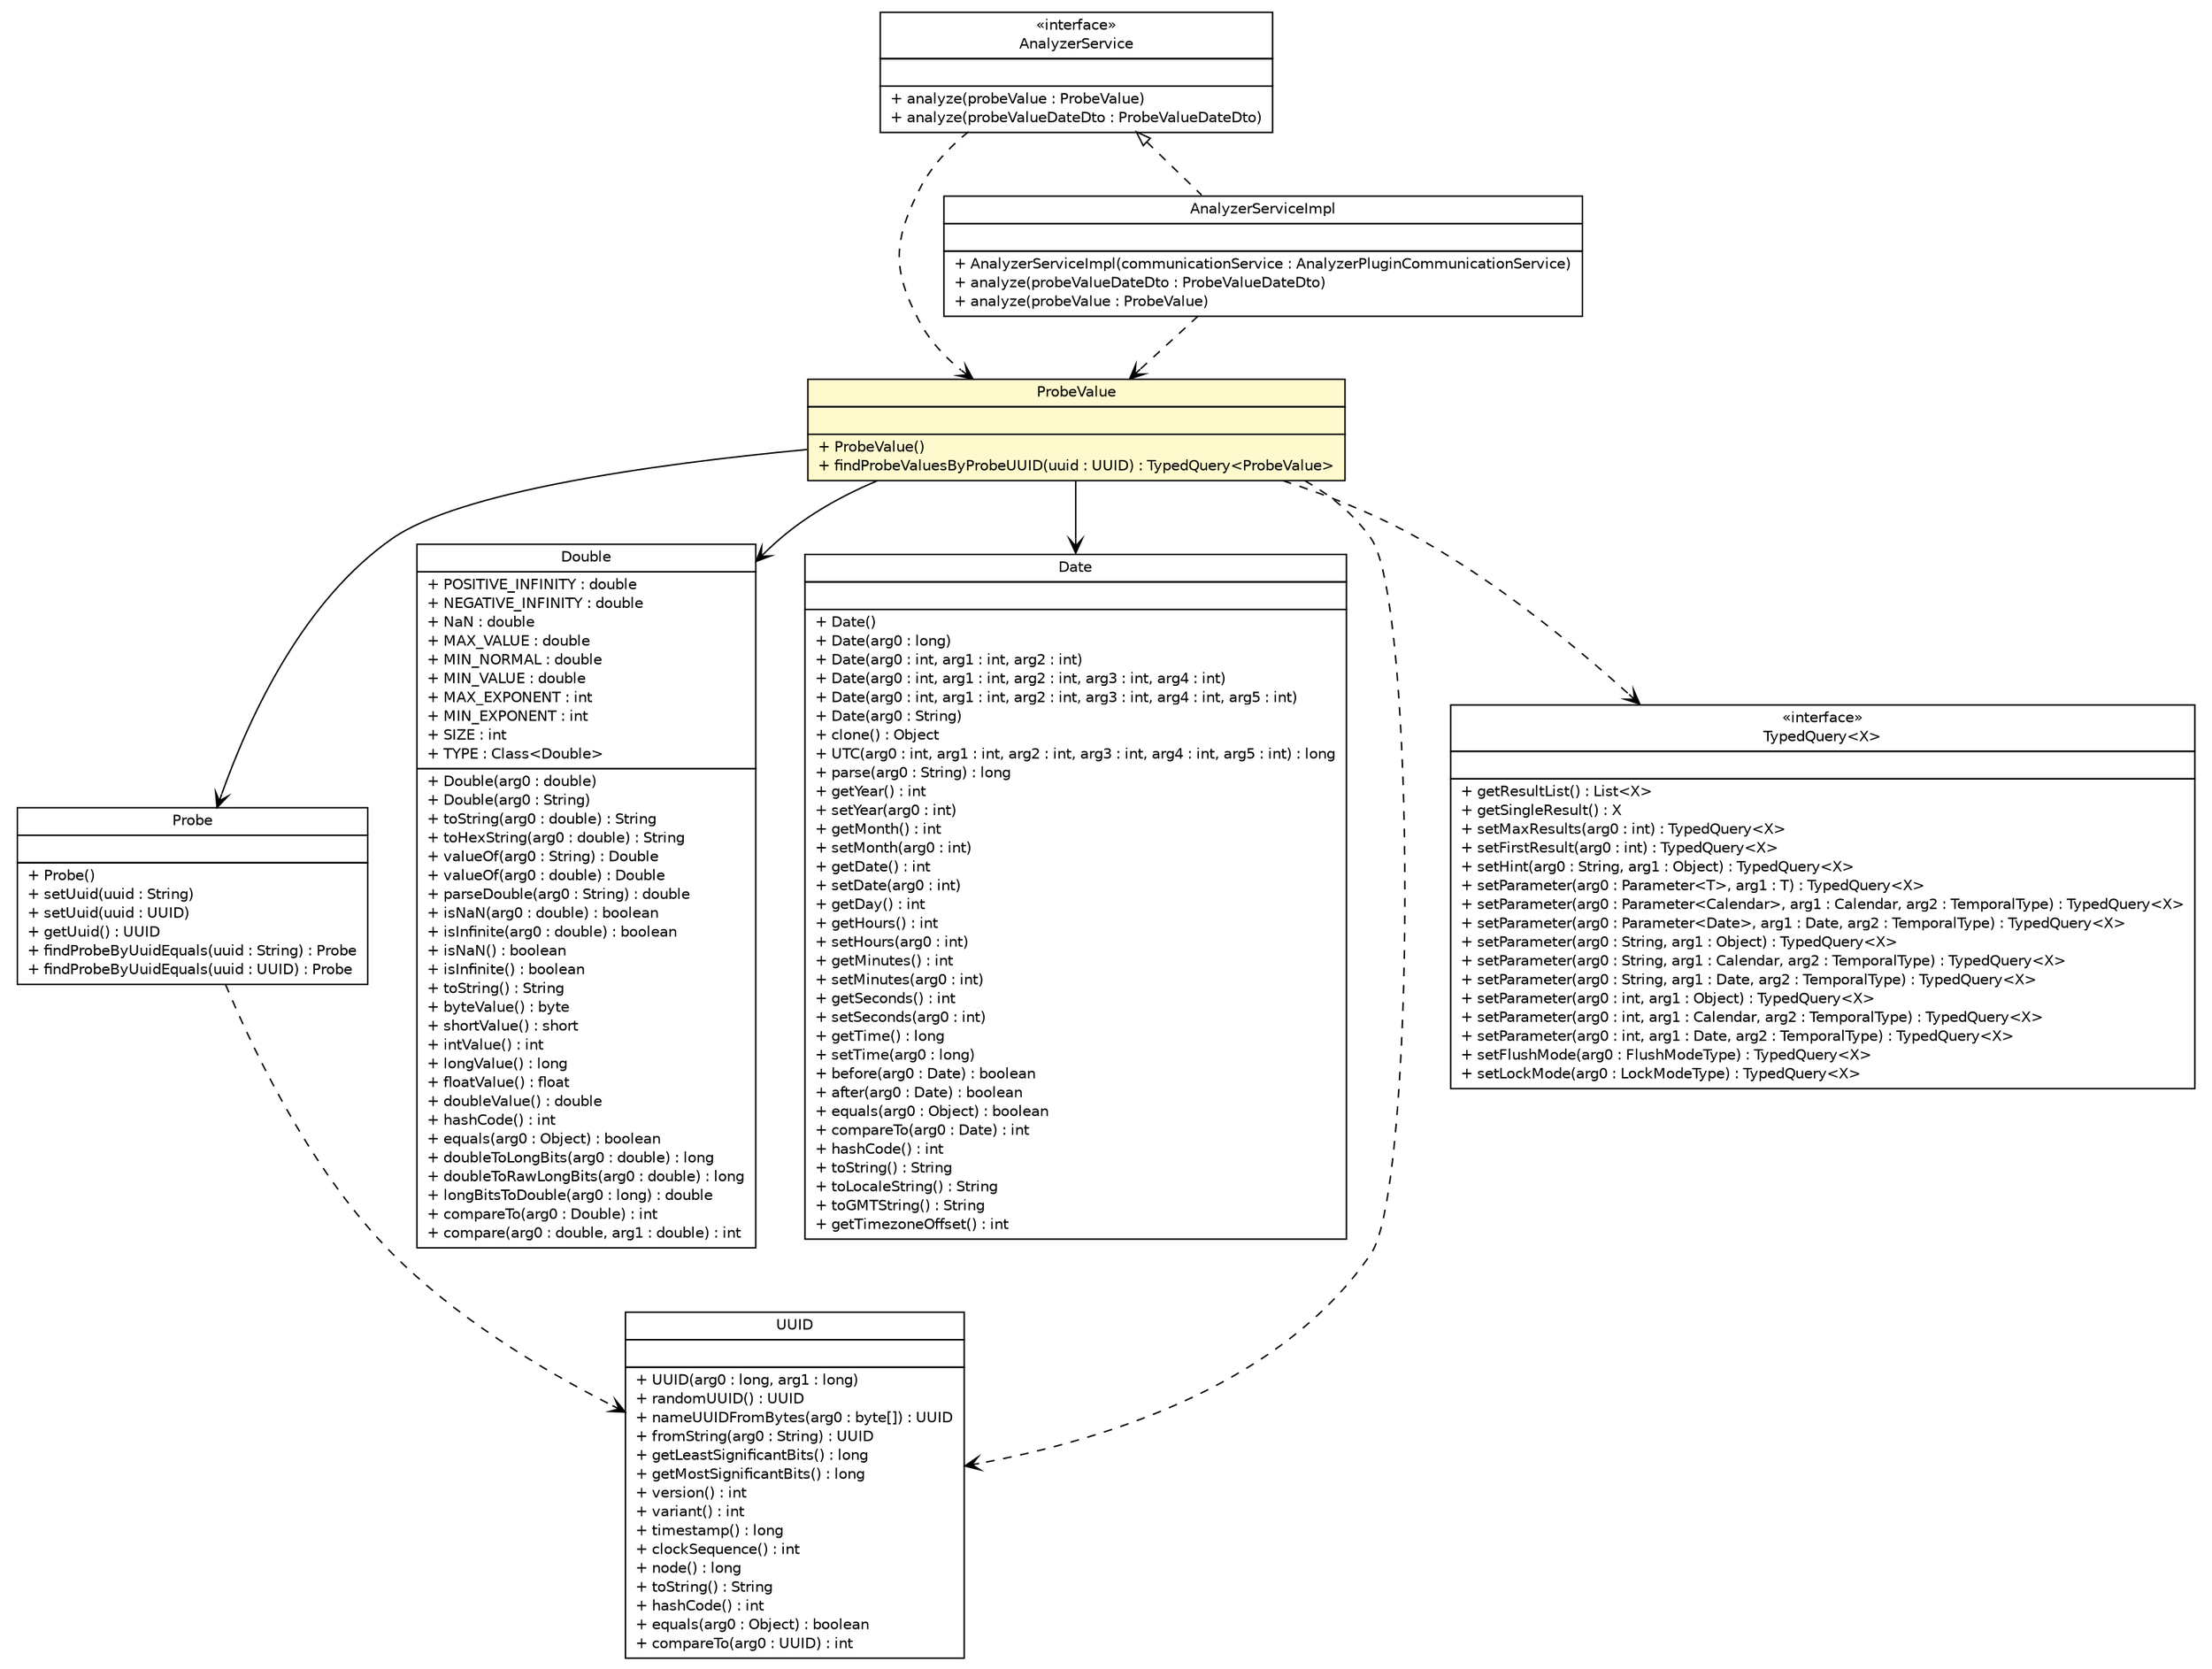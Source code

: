 #!/usr/local/bin/dot
#
# Class diagram 
# Generated by UMLGraph version 5.1 (http://www.umlgraph.org/)
#

digraph G {
	edge [fontname="Helvetica",fontsize=10,labelfontname="Helvetica",labelfontsize=10];
	node [fontname="Helvetica",fontsize=10,shape=plaintext];
	nodesep=0.25;
	ranksep=0.5;
	// net.sereneproject.collector.domain.ProbeValue
	c839 [label=<<table title="net.sereneproject.collector.domain.ProbeValue" border="0" cellborder="1" cellspacing="0" cellpadding="2" port="p" bgcolor="lemonChiffon" href="./ProbeValue.html">
		<tr><td><table border="0" cellspacing="0" cellpadding="1">
<tr><td align="center" balign="center"> ProbeValue </td></tr>
		</table></td></tr>
		<tr><td><table border="0" cellspacing="0" cellpadding="1">
<tr><td align="left" balign="left">  </td></tr>
		</table></td></tr>
		<tr><td><table border="0" cellspacing="0" cellpadding="1">
<tr><td align="left" balign="left"> + ProbeValue() </td></tr>
<tr><td align="left" balign="left"> + findProbeValuesByProbeUUID(uuid : UUID) : TypedQuery&lt;ProbeValue&gt; </td></tr>
		</table></td></tr>
		</table>>, fontname="Helvetica", fontcolor="black", fontsize=10.0];
	// net.sereneproject.collector.domain.Probe
	c840 [label=<<table title="net.sereneproject.collector.domain.Probe" border="0" cellborder="1" cellspacing="0" cellpadding="2" port="p" href="./Probe.html">
		<tr><td><table border="0" cellspacing="0" cellpadding="1">
<tr><td align="center" balign="center"> Probe </td></tr>
		</table></td></tr>
		<tr><td><table border="0" cellspacing="0" cellpadding="1">
<tr><td align="left" balign="left">  </td></tr>
		</table></td></tr>
		<tr><td><table border="0" cellspacing="0" cellpadding="1">
<tr><td align="left" balign="left"> + Probe() </td></tr>
<tr><td align="left" balign="left"> + setUuid(uuid : String) </td></tr>
<tr><td align="left" balign="left"> + setUuid(uuid : UUID) </td></tr>
<tr><td align="left" balign="left"> + getUuid() : UUID </td></tr>
<tr><td align="left" balign="left"> + findProbeByUuidEquals(uuid : String) : Probe </td></tr>
<tr><td align="left" balign="left"> + findProbeByUuidEquals(uuid : UUID) : Probe </td></tr>
		</table></td></tr>
		</table>>, fontname="Helvetica", fontcolor="black", fontsize=10.0];
	// net.sereneproject.collector.service.AnalyzerService
	c848 [label=<<table title="net.sereneproject.collector.service.AnalyzerService" border="0" cellborder="1" cellspacing="0" cellpadding="2" port="p" href="../service/AnalyzerService.html">
		<tr><td><table border="0" cellspacing="0" cellpadding="1">
<tr><td align="center" balign="center"> &#171;interface&#187; </td></tr>
<tr><td align="center" balign="center"> AnalyzerService </td></tr>
		</table></td></tr>
		<tr><td><table border="0" cellspacing="0" cellpadding="1">
<tr><td align="left" balign="left">  </td></tr>
		</table></td></tr>
		<tr><td><table border="0" cellspacing="0" cellpadding="1">
<tr><td align="left" balign="left"> + analyze(probeValue : ProbeValue) </td></tr>
<tr><td align="left" balign="left"> + analyze(probeValueDateDto : ProbeValueDateDto) </td></tr>
		</table></td></tr>
		</table>>, fontname="Helvetica", fontcolor="black", fontsize=10.0];
	// net.sereneproject.collector.service.impl.AnalyzerServiceImpl
	c850 [label=<<table title="net.sereneproject.collector.service.impl.AnalyzerServiceImpl" border="0" cellborder="1" cellspacing="0" cellpadding="2" port="p" href="../service/impl/AnalyzerServiceImpl.html">
		<tr><td><table border="0" cellspacing="0" cellpadding="1">
<tr><td align="center" balign="center"> AnalyzerServiceImpl </td></tr>
		</table></td></tr>
		<tr><td><table border="0" cellspacing="0" cellpadding="1">
<tr><td align="left" balign="left">  </td></tr>
		</table></td></tr>
		<tr><td><table border="0" cellspacing="0" cellpadding="1">
<tr><td align="left" balign="left"> + AnalyzerServiceImpl(communicationService : AnalyzerPluginCommunicationService) </td></tr>
<tr><td align="left" balign="left"> + analyze(probeValueDateDto : ProbeValueDateDto) </td></tr>
<tr><td align="left" balign="left"> + analyze(probeValue : ProbeValue) </td></tr>
		</table></td></tr>
		</table>>, fontname="Helvetica", fontcolor="black", fontsize=10.0];
	//net.sereneproject.collector.service.impl.AnalyzerServiceImpl implements net.sereneproject.collector.service.AnalyzerService
	c848:p -> c850:p [dir=back,arrowtail=empty,style=dashed];
	// net.sereneproject.collector.domain.ProbeValue NAVASSOC java.lang.Double
	c839:p -> c852:p [taillabel="", label="", headlabel="", fontname="Helvetica", fontcolor="black", fontsize=10.0, color="black", arrowhead=open];
	// net.sereneproject.collector.domain.ProbeValue NAVASSOC java.util.Date
	c839:p -> c853:p [taillabel="", label="", headlabel="", fontname="Helvetica", fontcolor="black", fontsize=10.0, color="black", arrowhead=open];
	// net.sereneproject.collector.domain.ProbeValue NAVASSOC net.sereneproject.collector.domain.Probe
	c839:p -> c840:p [taillabel="", label="", headlabel="", fontname="Helvetica", fontcolor="black", fontsize=10.0, color="black", arrowhead=open];
	// net.sereneproject.collector.domain.ProbeValue DEPEND java.util.UUID
	c839:p -> c854:p [taillabel="", label="", headlabel="", fontname="Helvetica", fontcolor="black", fontsize=10.0, color="black", arrowhead=open, style=dashed];
	// net.sereneproject.collector.domain.ProbeValue DEPEND javax.persistence.TypedQuery<X>
	c839:p -> c857:p [taillabel="", label="", headlabel="", fontname="Helvetica", fontcolor="black", fontsize=10.0, color="black", arrowhead=open, style=dashed];
	// net.sereneproject.collector.domain.Probe DEPEND java.util.UUID
	c840:p -> c854:p [taillabel="", label="", headlabel="", fontname="Helvetica", fontcolor="black", fontsize=10.0, color="black", arrowhead=open, style=dashed];
	// net.sereneproject.collector.service.AnalyzerService DEPEND net.sereneproject.collector.domain.ProbeValue
	c848:p -> c839:p [taillabel="", label="", headlabel="", fontname="Helvetica", fontcolor="black", fontsize=10.0, color="black", arrowhead=open, style=dashed];
	// net.sereneproject.collector.service.impl.AnalyzerServiceImpl DEPEND net.sereneproject.collector.domain.ProbeValue
	c850:p -> c839:p [taillabel="", label="", headlabel="", fontname="Helvetica", fontcolor="black", fontsize=10.0, color="black", arrowhead=open, style=dashed];
	// java.lang.Double
	c852 [label=<<table title="java.lang.Double" border="0" cellborder="1" cellspacing="0" cellpadding="2" port="p" href="http://java.sun.com/j2se/1.4.2/docs/api/java/lang/Double.html">
		<tr><td><table border="0" cellspacing="0" cellpadding="1">
<tr><td align="center" balign="center"> Double </td></tr>
		</table></td></tr>
		<tr><td><table border="0" cellspacing="0" cellpadding="1">
<tr><td align="left" balign="left"> + POSITIVE_INFINITY : double </td></tr>
<tr><td align="left" balign="left"> + NEGATIVE_INFINITY : double </td></tr>
<tr><td align="left" balign="left"> + NaN : double </td></tr>
<tr><td align="left" balign="left"> + MAX_VALUE : double </td></tr>
<tr><td align="left" balign="left"> + MIN_NORMAL : double </td></tr>
<tr><td align="left" balign="left"> + MIN_VALUE : double </td></tr>
<tr><td align="left" balign="left"> + MAX_EXPONENT : int </td></tr>
<tr><td align="left" balign="left"> + MIN_EXPONENT : int </td></tr>
<tr><td align="left" balign="left"> + SIZE : int </td></tr>
<tr><td align="left" balign="left"> + TYPE : Class&lt;Double&gt; </td></tr>
		</table></td></tr>
		<tr><td><table border="0" cellspacing="0" cellpadding="1">
<tr><td align="left" balign="left"> + Double(arg0 : double) </td></tr>
<tr><td align="left" balign="left"> + Double(arg0 : String) </td></tr>
<tr><td align="left" balign="left"> + toString(arg0 : double) : String </td></tr>
<tr><td align="left" balign="left"> + toHexString(arg0 : double) : String </td></tr>
<tr><td align="left" balign="left"> + valueOf(arg0 : String) : Double </td></tr>
<tr><td align="left" balign="left"> + valueOf(arg0 : double) : Double </td></tr>
<tr><td align="left" balign="left"> + parseDouble(arg0 : String) : double </td></tr>
<tr><td align="left" balign="left"> + isNaN(arg0 : double) : boolean </td></tr>
<tr><td align="left" balign="left"> + isInfinite(arg0 : double) : boolean </td></tr>
<tr><td align="left" balign="left"> + isNaN() : boolean </td></tr>
<tr><td align="left" balign="left"> + isInfinite() : boolean </td></tr>
<tr><td align="left" balign="left"> + toString() : String </td></tr>
<tr><td align="left" balign="left"> + byteValue() : byte </td></tr>
<tr><td align="left" balign="left"> + shortValue() : short </td></tr>
<tr><td align="left" balign="left"> + intValue() : int </td></tr>
<tr><td align="left" balign="left"> + longValue() : long </td></tr>
<tr><td align="left" balign="left"> + floatValue() : float </td></tr>
<tr><td align="left" balign="left"> + doubleValue() : double </td></tr>
<tr><td align="left" balign="left"> + hashCode() : int </td></tr>
<tr><td align="left" balign="left"> + equals(arg0 : Object) : boolean </td></tr>
<tr><td align="left" balign="left"> + doubleToLongBits(arg0 : double) : long </td></tr>
<tr><td align="left" balign="left"> + doubleToRawLongBits(arg0 : double) : long </td></tr>
<tr><td align="left" balign="left"> + longBitsToDouble(arg0 : long) : double </td></tr>
<tr><td align="left" balign="left"> + compareTo(arg0 : Double) : int </td></tr>
<tr><td align="left" balign="left"> + compare(arg0 : double, arg1 : double) : int </td></tr>
		</table></td></tr>
		</table>>, fontname="Helvetica", fontcolor="black", fontsize=10.0];
	// javax.persistence.TypedQuery<X>
	c857 [label=<<table title="javax.persistence.TypedQuery" border="0" cellborder="1" cellspacing="0" cellpadding="2" port="p" href="http://java.sun.com/j2se/1.4.2/docs/api/javax/persistence/TypedQuery.html">
		<tr><td><table border="0" cellspacing="0" cellpadding="1">
<tr><td align="center" balign="center"> &#171;interface&#187; </td></tr>
<tr><td align="center" balign="center"> TypedQuery&lt;X&gt; </td></tr>
		</table></td></tr>
		<tr><td><table border="0" cellspacing="0" cellpadding="1">
<tr><td align="left" balign="left">  </td></tr>
		</table></td></tr>
		<tr><td><table border="0" cellspacing="0" cellpadding="1">
<tr><td align="left" balign="left"> + getResultList() : List&lt;X&gt; </td></tr>
<tr><td align="left" balign="left"> + getSingleResult() : X </td></tr>
<tr><td align="left" balign="left"> + setMaxResults(arg0 : int) : TypedQuery&lt;X&gt; </td></tr>
<tr><td align="left" balign="left"> + setFirstResult(arg0 : int) : TypedQuery&lt;X&gt; </td></tr>
<tr><td align="left" balign="left"> + setHint(arg0 : String, arg1 : Object) : TypedQuery&lt;X&gt; </td></tr>
<tr><td align="left" balign="left"> + setParameter(arg0 : Parameter&lt;T&gt;, arg1 : T) : TypedQuery&lt;X&gt; </td></tr>
<tr><td align="left" balign="left"> + setParameter(arg0 : Parameter&lt;Calendar&gt;, arg1 : Calendar, arg2 : TemporalType) : TypedQuery&lt;X&gt; </td></tr>
<tr><td align="left" balign="left"> + setParameter(arg0 : Parameter&lt;Date&gt;, arg1 : Date, arg2 : TemporalType) : TypedQuery&lt;X&gt; </td></tr>
<tr><td align="left" balign="left"> + setParameter(arg0 : String, arg1 : Object) : TypedQuery&lt;X&gt; </td></tr>
<tr><td align="left" balign="left"> + setParameter(arg0 : String, arg1 : Calendar, arg2 : TemporalType) : TypedQuery&lt;X&gt; </td></tr>
<tr><td align="left" balign="left"> + setParameter(arg0 : String, arg1 : Date, arg2 : TemporalType) : TypedQuery&lt;X&gt; </td></tr>
<tr><td align="left" balign="left"> + setParameter(arg0 : int, arg1 : Object) : TypedQuery&lt;X&gt; </td></tr>
<tr><td align="left" balign="left"> + setParameter(arg0 : int, arg1 : Calendar, arg2 : TemporalType) : TypedQuery&lt;X&gt; </td></tr>
<tr><td align="left" balign="left"> + setParameter(arg0 : int, arg1 : Date, arg2 : TemporalType) : TypedQuery&lt;X&gt; </td></tr>
<tr><td align="left" balign="left"> + setFlushMode(arg0 : FlushModeType) : TypedQuery&lt;X&gt; </td></tr>
<tr><td align="left" balign="left"> + setLockMode(arg0 : LockModeType) : TypedQuery&lt;X&gt; </td></tr>
		</table></td></tr>
		</table>>, fontname="Helvetica", fontcolor="black", fontsize=10.0];
	// java.util.Date
	c853 [label=<<table title="java.util.Date" border="0" cellborder="1" cellspacing="0" cellpadding="2" port="p" href="http://java.sun.com/j2se/1.4.2/docs/api/java/util/Date.html">
		<tr><td><table border="0" cellspacing="0" cellpadding="1">
<tr><td align="center" balign="center"> Date </td></tr>
		</table></td></tr>
		<tr><td><table border="0" cellspacing="0" cellpadding="1">
<tr><td align="left" balign="left">  </td></tr>
		</table></td></tr>
		<tr><td><table border="0" cellspacing="0" cellpadding="1">
<tr><td align="left" balign="left"> + Date() </td></tr>
<tr><td align="left" balign="left"> + Date(arg0 : long) </td></tr>
<tr><td align="left" balign="left"> + Date(arg0 : int, arg1 : int, arg2 : int) </td></tr>
<tr><td align="left" balign="left"> + Date(arg0 : int, arg1 : int, arg2 : int, arg3 : int, arg4 : int) </td></tr>
<tr><td align="left" balign="left"> + Date(arg0 : int, arg1 : int, arg2 : int, arg3 : int, arg4 : int, arg5 : int) </td></tr>
<tr><td align="left" balign="left"> + Date(arg0 : String) </td></tr>
<tr><td align="left" balign="left"> + clone() : Object </td></tr>
<tr><td align="left" balign="left"> + UTC(arg0 : int, arg1 : int, arg2 : int, arg3 : int, arg4 : int, arg5 : int) : long </td></tr>
<tr><td align="left" balign="left"> + parse(arg0 : String) : long </td></tr>
<tr><td align="left" balign="left"> + getYear() : int </td></tr>
<tr><td align="left" balign="left"> + setYear(arg0 : int) </td></tr>
<tr><td align="left" balign="left"> + getMonth() : int </td></tr>
<tr><td align="left" balign="left"> + setMonth(arg0 : int) </td></tr>
<tr><td align="left" balign="left"> + getDate() : int </td></tr>
<tr><td align="left" balign="left"> + setDate(arg0 : int) </td></tr>
<tr><td align="left" balign="left"> + getDay() : int </td></tr>
<tr><td align="left" balign="left"> + getHours() : int </td></tr>
<tr><td align="left" balign="left"> + setHours(arg0 : int) </td></tr>
<tr><td align="left" balign="left"> + getMinutes() : int </td></tr>
<tr><td align="left" balign="left"> + setMinutes(arg0 : int) </td></tr>
<tr><td align="left" balign="left"> + getSeconds() : int </td></tr>
<tr><td align="left" balign="left"> + setSeconds(arg0 : int) </td></tr>
<tr><td align="left" balign="left"> + getTime() : long </td></tr>
<tr><td align="left" balign="left"> + setTime(arg0 : long) </td></tr>
<tr><td align="left" balign="left"> + before(arg0 : Date) : boolean </td></tr>
<tr><td align="left" balign="left"> + after(arg0 : Date) : boolean </td></tr>
<tr><td align="left" balign="left"> + equals(arg0 : Object) : boolean </td></tr>
<tr><td align="left" balign="left"> + compareTo(arg0 : Date) : int </td></tr>
<tr><td align="left" balign="left"> + hashCode() : int </td></tr>
<tr><td align="left" balign="left"> + toString() : String </td></tr>
<tr><td align="left" balign="left"> + toLocaleString() : String </td></tr>
<tr><td align="left" balign="left"> + toGMTString() : String </td></tr>
<tr><td align="left" balign="left"> + getTimezoneOffset() : int </td></tr>
		</table></td></tr>
		</table>>, fontname="Helvetica", fontcolor="black", fontsize=10.0];
	// java.util.UUID
	c854 [label=<<table title="java.util.UUID" border="0" cellborder="1" cellspacing="0" cellpadding="2" port="p" href="http://java.sun.com/j2se/1.4.2/docs/api/java/util/UUID.html">
		<tr><td><table border="0" cellspacing="0" cellpadding="1">
<tr><td align="center" balign="center"> UUID </td></tr>
		</table></td></tr>
		<tr><td><table border="0" cellspacing="0" cellpadding="1">
<tr><td align="left" balign="left">  </td></tr>
		</table></td></tr>
		<tr><td><table border="0" cellspacing="0" cellpadding="1">
<tr><td align="left" balign="left"> + UUID(arg0 : long, arg1 : long) </td></tr>
<tr><td align="left" balign="left"> + randomUUID() : UUID </td></tr>
<tr><td align="left" balign="left"> + nameUUIDFromBytes(arg0 : byte[]) : UUID </td></tr>
<tr><td align="left" balign="left"> + fromString(arg0 : String) : UUID </td></tr>
<tr><td align="left" balign="left"> + getLeastSignificantBits() : long </td></tr>
<tr><td align="left" balign="left"> + getMostSignificantBits() : long </td></tr>
<tr><td align="left" balign="left"> + version() : int </td></tr>
<tr><td align="left" balign="left"> + variant() : int </td></tr>
<tr><td align="left" balign="left"> + timestamp() : long </td></tr>
<tr><td align="left" balign="left"> + clockSequence() : int </td></tr>
<tr><td align="left" balign="left"> + node() : long </td></tr>
<tr><td align="left" balign="left"> + toString() : String </td></tr>
<tr><td align="left" balign="left"> + hashCode() : int </td></tr>
<tr><td align="left" balign="left"> + equals(arg0 : Object) : boolean </td></tr>
<tr><td align="left" balign="left"> + compareTo(arg0 : UUID) : int </td></tr>
		</table></td></tr>
		</table>>, fontname="Helvetica", fontcolor="black", fontsize=10.0];
}

